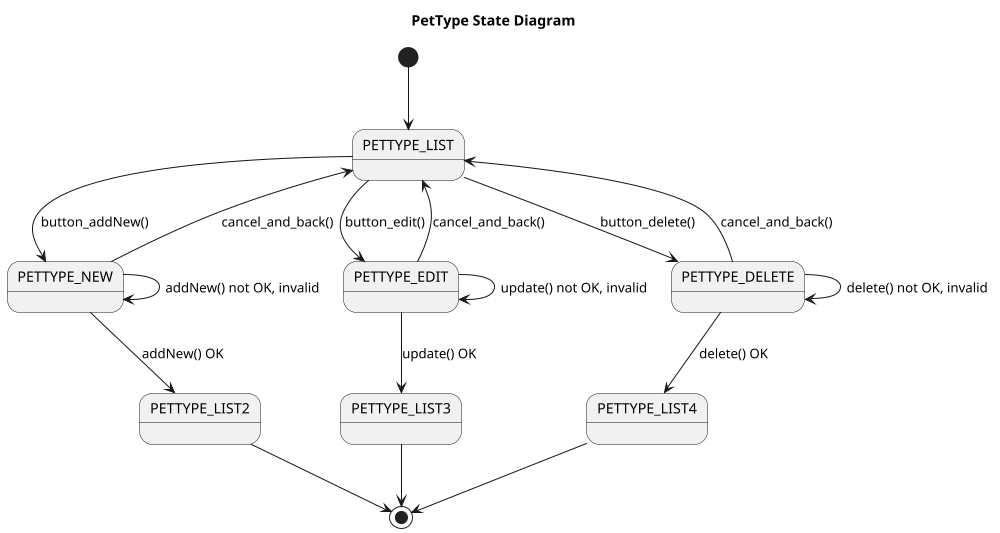 @startuml

title PetType State Diagram
'https://plantuml.com/state-diagram

' left to right direction
top to bottom direction

scale 1000 width

[*] --> PETTYPE_LIST

PETTYPE_LIST --> PETTYPE_NEW : button_addNew()
PETTYPE_LIST --> PETTYPE_EDIT: button_edit()
PETTYPE_LIST --> PETTYPE_DELETE: button_delete()

PETTYPE_NEW --> PETTYPE_LIST: cancel_and_back()
PETTYPE_NEW --> PETTYPE_LIST2: addNew() OK

PETTYPE_EDIT --> PETTYPE_LIST: cancel_and_back()
PETTYPE_EDIT --> PETTYPE_LIST3: update() OK

PETTYPE_DELETE --> PETTYPE_LIST: cancel_and_back()
PETTYPE_DELETE --> PETTYPE_LIST4: delete() OK

PETTYPE_LIST2 --> [*]
PETTYPE_LIST3 --> [*]
PETTYPE_LIST4 --> [*]


state PETTYPE_NEW {
    PETTYPE_NEW --> PETTYPE_NEW : addNew() not OK, invalid
}
state PETTYPE_EDIT {
    PETTYPE_EDIT --> PETTYPE_EDIT: update() not OK, invalid
}
state PETTYPE_DELETE {
    PETTYPE_DELETE --> PETTYPE_DELETE: delete() not OK, invalid
}


@enduml